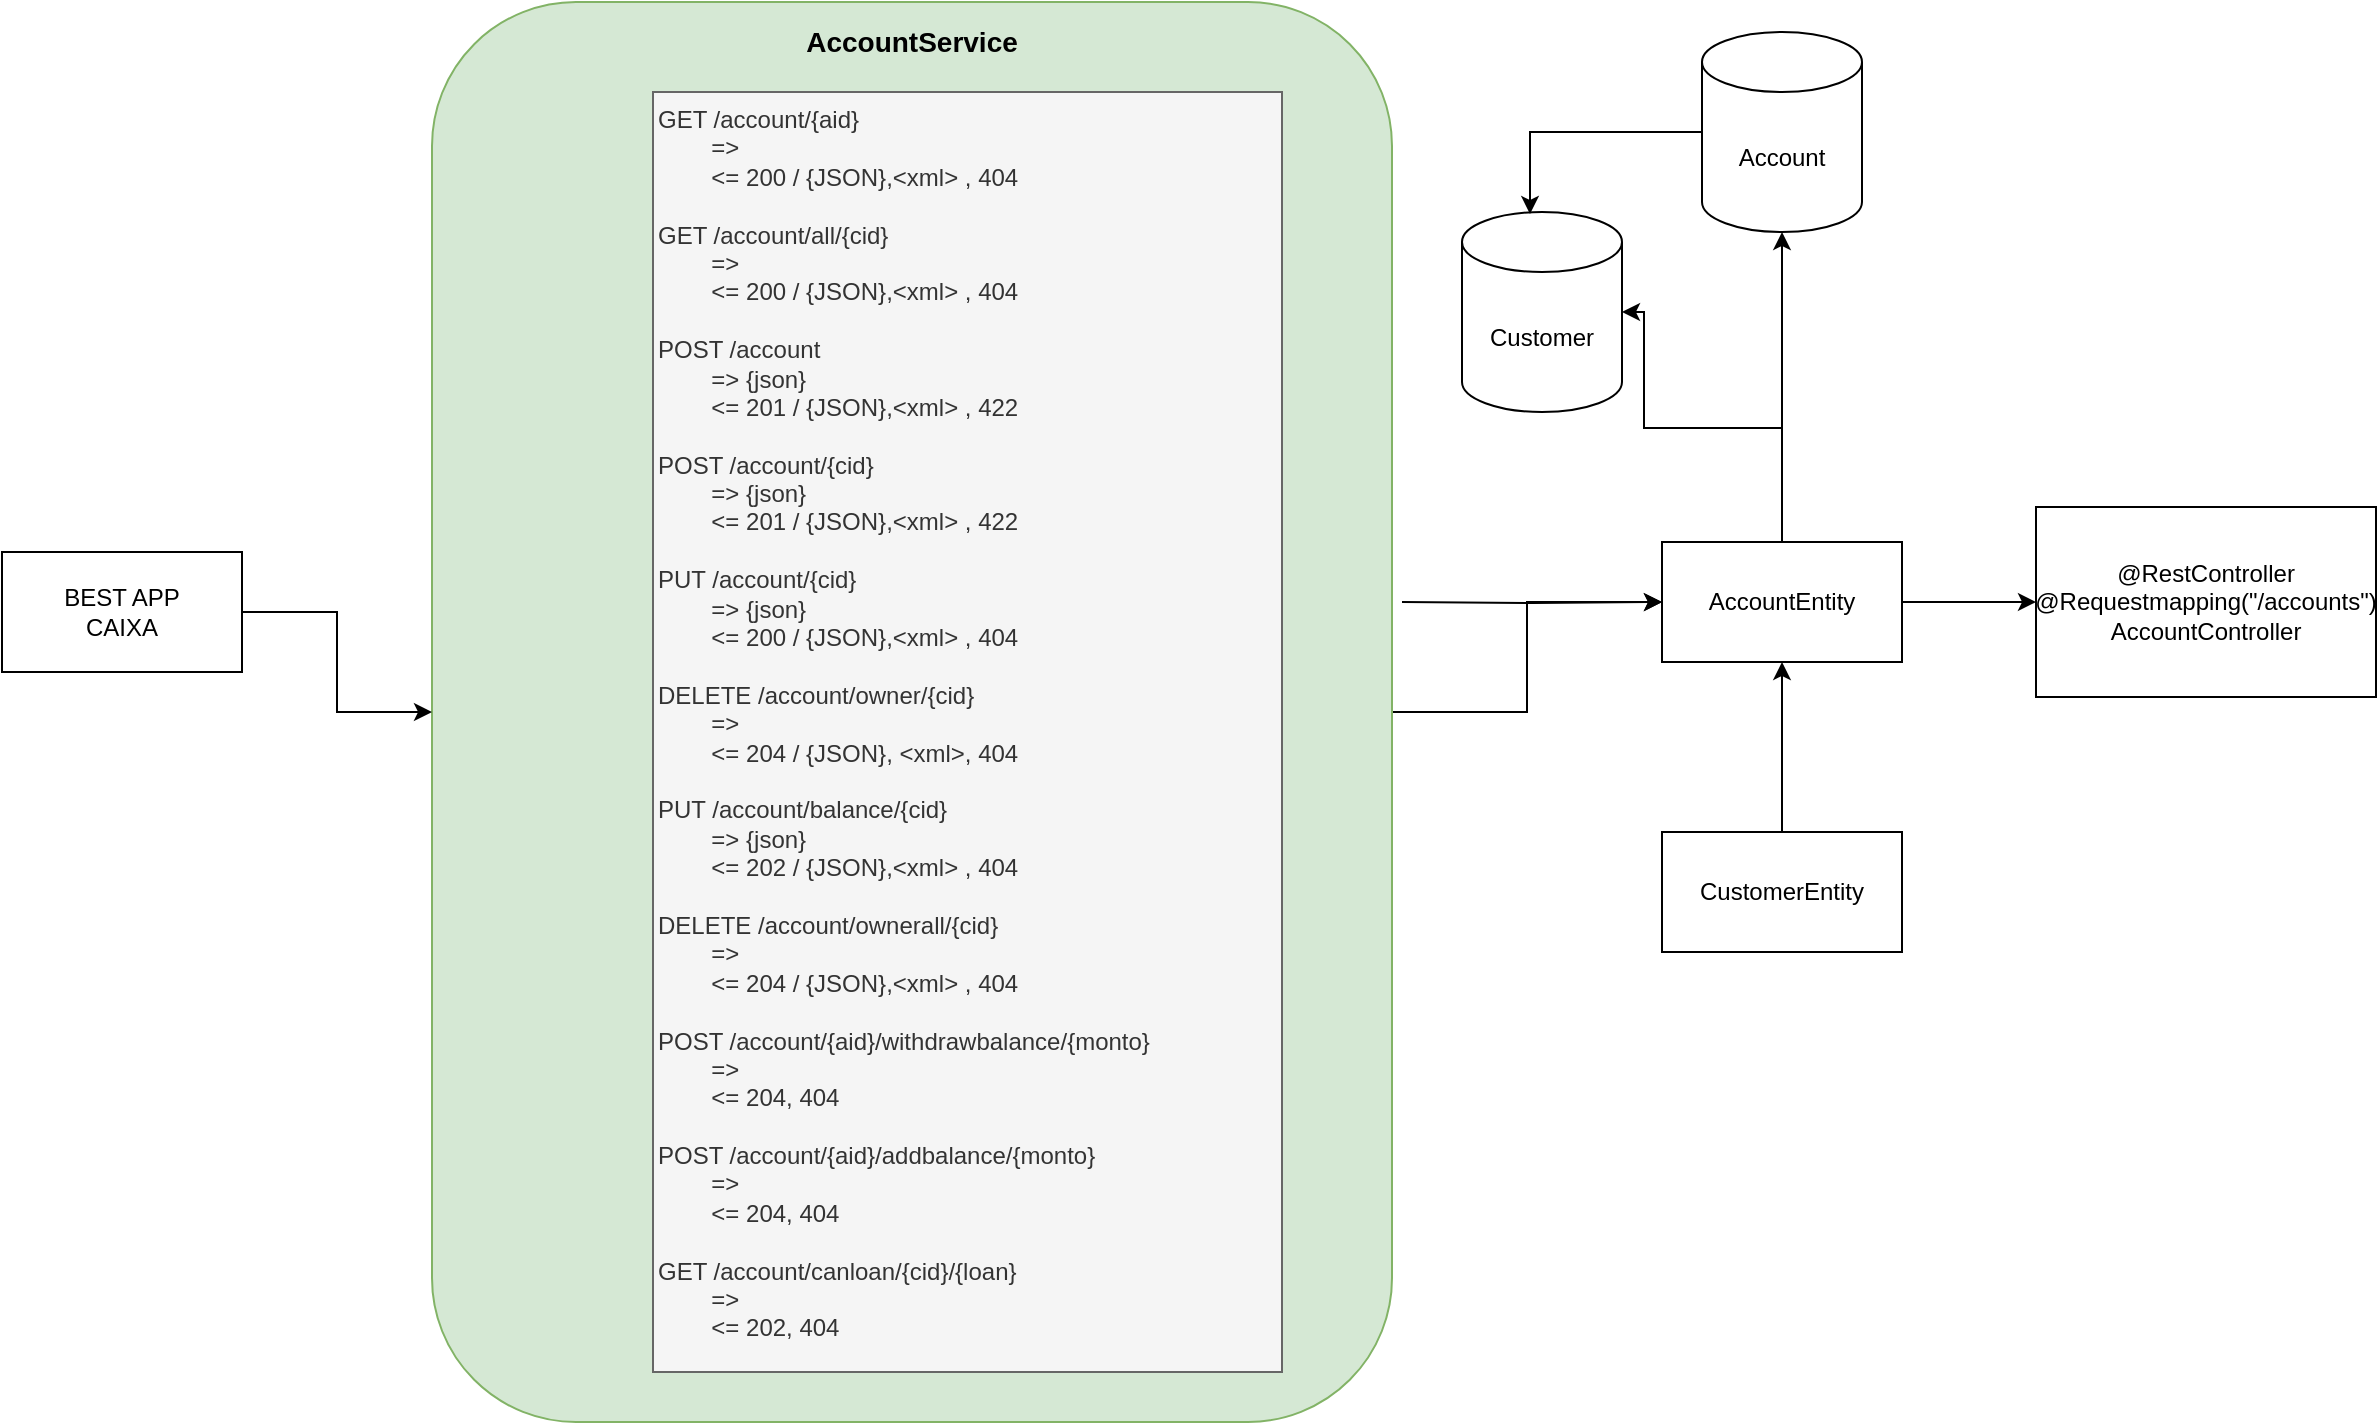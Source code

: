 <mxfile version="24.7.14">
  <diagram name="Página-1" id="QypGcchfCnO2wqxNOlAc">
    <mxGraphModel dx="1621" dy="430" grid="1" gridSize="10" guides="1" tooltips="1" connect="1" arrows="1" fold="1" page="1" pageScale="1" pageWidth="827" pageHeight="1169" math="0" shadow="0">
      <root>
        <mxCell id="0" />
        <mxCell id="1" parent="0" />
        <mxCell id="RnuHlU7zJF3KlePF6Z2l-1" value="" style="edgeStyle=orthogonalEdgeStyle;rounded=0;orthogonalLoop=1;jettySize=auto;html=1;" edge="1" parent="1" source="TnsxV82YgC-bY9s5C99P-19" target="TnsxV82YgC-bY9s5C99P-6">
          <mxGeometry relative="1" as="geometry" />
        </mxCell>
        <mxCell id="TnsxV82YgC-bY9s5C99P-19" value="" style="rounded=1;whiteSpace=wrap;html=1;rotation=90;fillColor=#d5e8d4;strokeColor=#82b366;" parent="1" vertex="1">
          <mxGeometry x="-150" y="180" width="710" height="480" as="geometry" />
        </mxCell>
        <mxCell id="TnsxV82YgC-bY9s5C99P-7" style="edgeStyle=orthogonalEdgeStyle;rounded=0;orthogonalLoop=1;jettySize=auto;html=1;entryX=0;entryY=0.5;entryDx=0;entryDy=0;" parent="1" target="TnsxV82YgC-bY9s5C99P-6" edge="1">
          <mxGeometry relative="1" as="geometry">
            <mxPoint x="450" y="365" as="sourcePoint" />
          </mxGeometry>
        </mxCell>
        <mxCell id="TnsxV82YgC-bY9s5C99P-2" value="&lt;font style=&quot;font-size: 14px;&quot;&gt;&lt;b&gt;AccountService&lt;/b&gt;&lt;/font&gt;" style="text;html=1;align=center;verticalAlign=middle;whiteSpace=wrap;rounded=0;" parent="1" vertex="1">
          <mxGeometry x="135" y="70" width="140" height="30" as="geometry" />
        </mxCell>
        <mxCell id="TnsxV82YgC-bY9s5C99P-3" value="GET /account/{aid}&amp;nbsp;&lt;div&gt;&lt;span style=&quot;white-space: pre;&quot;&gt;&#x9;&lt;/span&gt;=&amp;gt;&lt;br&gt;&lt;/div&gt;&lt;div&gt;&lt;span style=&quot;white-space: pre;&quot;&gt;&#x9;&lt;/span&gt;&amp;lt;= 200 / {JSON},&amp;lt;xml&amp;gt; , 404&lt;br&gt;&lt;/div&gt;&lt;div&gt;&lt;br&gt;&lt;/div&gt;&lt;div&gt;GET /account/all/{cid}&lt;/div&gt;&lt;div&gt;&lt;span style=&quot;white-space: pre;&quot;&gt;&#x9;&lt;/span&gt;=&amp;gt;&lt;br&gt;&lt;/div&gt;&lt;div&gt;&lt;span style=&quot;white-space: pre;&quot;&gt;&#x9;&lt;/span&gt;&lt;span style=&quot;background-color: initial;&quot;&gt;&amp;lt;= 200 / {JSON},&amp;lt;xml&amp;gt; , 404&lt;/span&gt;&lt;br&gt;&lt;/div&gt;&lt;div&gt;&lt;span style=&quot;background-color: initial;&quot;&gt;&lt;br&gt;&lt;/span&gt;&lt;/div&gt;&lt;div&gt;&lt;span style=&quot;background-color: initial;&quot;&gt;POST /account&lt;/span&gt;&lt;/div&gt;&lt;div&gt;&lt;span style=&quot;background-color: initial;&quot;&gt;&lt;span style=&quot;white-space: pre;&quot;&gt;&#x9;&lt;/span&gt;=&amp;gt; {json}&lt;br&gt;&lt;/span&gt;&lt;/div&gt;&lt;div&gt;&lt;span style=&quot;background-color: initial;&quot;&gt;&lt;span style=&quot;white-space: pre;&quot;&gt;&#x9;&lt;/span&gt;&lt;/span&gt;&lt;span style=&quot;background-color: initial;&quot;&gt;&amp;lt;= 201 / {JSON},&amp;lt;xml&amp;gt; , 422&lt;/span&gt;&lt;/div&gt;&lt;div&gt;&lt;div&gt;&lt;span style=&quot;background-color: initial;&quot;&gt;&lt;br&gt;&lt;/span&gt;&lt;/div&gt;&lt;div&gt;&lt;span style=&quot;background-color: initial;&quot;&gt;POST /account/{cid}&lt;/span&gt;&lt;/div&gt;&lt;div&gt;&lt;span style=&quot;background-color: initial;&quot;&gt;&lt;span style=&quot;white-space: pre;&quot;&gt;&#x9;&lt;/span&gt;=&amp;gt; {json}&lt;br&gt;&lt;/span&gt;&lt;/div&gt;&lt;div&gt;&lt;span style=&quot;background-color: initial;&quot;&gt;&lt;span style=&quot;white-space: pre;&quot;&gt;&#x9;&lt;/span&gt;&lt;/span&gt;&lt;span style=&quot;background-color: initial;&quot;&gt;&amp;lt;= 201 / {JSON},&amp;lt;xml&amp;gt; , 422&lt;/span&gt;&lt;/div&gt;&lt;/div&gt;&lt;div&gt;&lt;span style=&quot;background-color: initial;&quot;&gt;&lt;br&gt;&lt;/span&gt;&lt;/div&gt;&lt;div&gt;PUT /account/{cid}&lt;/div&gt;&lt;div&gt;&lt;div&gt;&lt;span style=&quot;background-color: initial;&quot;&gt;&lt;span style=&quot;white-space: pre;&quot;&gt;&#x9;&lt;/span&gt;=&amp;gt; {json}&lt;br&gt;&lt;/span&gt;&lt;/div&gt;&lt;div&gt;&lt;span style=&quot;background-color: initial;&quot;&gt;&lt;span style=&quot;white-space: pre;&quot;&gt;&#x9;&lt;/span&gt;&lt;/span&gt;&lt;span style=&quot;background-color: initial;&quot;&gt;&amp;lt;= 200 / {JSON},&amp;lt;xml&amp;gt; , 404&lt;/span&gt;&lt;/div&gt;&lt;/div&gt;&lt;div&gt;&lt;span style=&quot;background-color: initial;&quot;&gt;&lt;br&gt;&lt;/span&gt;&lt;/div&gt;&lt;div&gt;&lt;span style=&quot;background-color: initial;&quot;&gt;DELETE /account/owner/{cid}&lt;/span&gt;&lt;/div&gt;&lt;div&gt;&lt;span style=&quot;background-color: initial;&quot;&gt;&lt;span style=&quot;white-space: pre;&quot;&gt;&#x9;&lt;/span&gt;=&amp;gt;&lt;br&gt;&lt;/span&gt;&lt;/div&gt;&lt;div&gt;&lt;span style=&quot;background-color: initial;&quot;&gt;&lt;span style=&quot;white-space: pre;&quot;&gt;&#x9;&lt;/span&gt;&amp;lt;= 204 / {JSON}, &amp;lt;xml&amp;gt;, 404&lt;br&gt;&lt;/span&gt;&lt;/div&gt;&lt;div&gt;&lt;span style=&quot;background-color: initial;&quot;&gt;&lt;br&gt;&lt;/span&gt;&lt;/div&gt;&lt;div&gt;&lt;span style=&quot;background-color: initial;&quot;&gt;PUT /account/balance/{cid}&lt;/span&gt;&lt;/div&gt;&lt;div&gt;&lt;span style=&quot;background-color: initial;&quot;&gt;&lt;span style=&quot;white-space: pre;&quot;&gt;&#x9;&lt;/span&gt;=&amp;gt; {json}&lt;/span&gt;&lt;/div&gt;&lt;div&gt;&lt;span style=&quot;background-color: initial;&quot;&gt;&lt;span style=&quot;white-space: pre;&quot;&gt;&#x9;&lt;/span&gt;&lt;/span&gt;&lt;span style=&quot;background-color: initial;&quot;&gt;&amp;lt;= 202 / {JSON},&amp;lt;xml&amp;gt; , 404&lt;/span&gt;&lt;/div&gt;&lt;div&gt;&lt;span style=&quot;background-color: initial;&quot;&gt;&lt;br&gt;&lt;/span&gt;&lt;/div&gt;&lt;div&gt;&lt;span style=&quot;background-color: initial;&quot;&gt;DELETE /account/ownerall/{cid}&lt;/span&gt;&lt;/div&gt;&lt;div&gt;&lt;span style=&quot;background-color: initial;&quot;&gt;&lt;span style=&quot;white-space: pre;&quot;&gt;&#x9;&lt;/span&gt;=&amp;gt;&lt;/span&gt;&lt;/div&gt;&lt;div&gt;&lt;span style=&quot;background-color: initial;&quot;&gt;&lt;span style=&quot;white-space: pre;&quot;&gt;&#x9;&lt;/span&gt;&amp;lt;= 204 / {JSON},&amp;lt;xml&amp;gt; , 404&lt;/span&gt;&lt;/div&gt;&lt;div&gt;&lt;span style=&quot;background-color: initial;&quot;&gt;&lt;br&gt;&lt;/span&gt;&lt;/div&gt;&lt;div&gt;&lt;span style=&quot;background-color: initial;&quot;&gt;POST /account/{aid}/withdrawbalance/{monto}&lt;/span&gt;&lt;/div&gt;&lt;div&gt;&lt;span style=&quot;background-color: initial;&quot;&gt;&lt;span style=&quot;white-space: pre;&quot;&gt;&#x9;&lt;/span&gt;=&amp;gt;&lt;br&gt;&lt;/span&gt;&lt;/div&gt;&lt;div&gt;&lt;span style=&quot;background-color: initial;&quot;&gt;&lt;span style=&quot;white-space: pre;&quot;&gt;&#x9;&lt;/span&gt;&amp;lt;= 204, 404&lt;br&gt;&lt;/span&gt;&lt;/div&gt;&lt;div&gt;&lt;span style=&quot;background-color: initial;&quot;&gt;&lt;br&gt;&lt;/span&gt;&lt;/div&gt;&lt;div&gt;&lt;div&gt;&lt;span style=&quot;background-color: initial;&quot;&gt;POST /account/{aid}/addbalance/{monto}&lt;/span&gt;&lt;/div&gt;&lt;div&gt;&lt;span style=&quot;background-color: initial;&quot;&gt;&lt;span style=&quot;white-space: pre;&quot;&gt;&#x9;&lt;/span&gt;=&amp;gt;&lt;br&gt;&lt;/span&gt;&lt;/div&gt;&lt;div&gt;&lt;span style=&quot;background-color: initial;&quot;&gt;&lt;span style=&quot;white-space: pre;&quot;&gt;&#x9;&lt;/span&gt;&amp;lt;= 204, 404&lt;/span&gt;&lt;/div&gt;&lt;/div&gt;&lt;div&gt;&lt;span style=&quot;background-color: initial;&quot;&gt;&lt;br&gt;&lt;/span&gt;&lt;/div&gt;&lt;div&gt;&lt;span style=&quot;background-color: initial;&quot;&gt;GET /account/canloan/{cid}/{loan}&lt;/span&gt;&lt;/div&gt;&lt;div&gt;&lt;span style=&quot;background-color: initial;&quot;&gt;&lt;span style=&quot;white-space: pre;&quot;&gt;&#x9;&lt;/span&gt;=&amp;gt;&lt;br&gt;&lt;/span&gt;&lt;/div&gt;&lt;div&gt;&lt;span style=&quot;background-color: initial;&quot;&gt;&lt;span style=&quot;white-space: pre;&quot;&gt;&#x9;&lt;/span&gt;&amp;lt;= 202, 404&lt;br&gt;&lt;/span&gt;&lt;/div&gt;&lt;div&gt;&lt;span style=&quot;background-color: initial;&quot;&gt;&lt;br&gt;&lt;/span&gt;&lt;/div&gt;" style="text;html=1;align=left;verticalAlign=top;whiteSpace=wrap;rounded=0;fillColor=#f5f5f5;fontColor=#333333;strokeColor=#666666;" parent="1" vertex="1">
          <mxGeometry x="75.5" y="110" width="314.5" height="640" as="geometry" />
        </mxCell>
        <mxCell id="TnsxV82YgC-bY9s5C99P-20" value="" style="edgeStyle=orthogonalEdgeStyle;rounded=0;orthogonalLoop=1;jettySize=auto;html=1;" parent="1" source="TnsxV82YgC-bY9s5C99P-4" target="TnsxV82YgC-bY9s5C99P-19" edge="1">
          <mxGeometry relative="1" as="geometry" />
        </mxCell>
        <mxCell id="TnsxV82YgC-bY9s5C99P-4" value="BEST APP&lt;br&gt;CAIXA" style="rounded=0;whiteSpace=wrap;html=1;" parent="1" vertex="1">
          <mxGeometry x="-250" y="340" width="120" height="60" as="geometry" />
        </mxCell>
        <mxCell id="TnsxV82YgC-bY9s5C99P-14" style="edgeStyle=orthogonalEdgeStyle;rounded=0;orthogonalLoop=1;jettySize=auto;html=1;" parent="1" source="TnsxV82YgC-bY9s5C99P-6" target="TnsxV82YgC-bY9s5C99P-11" edge="1">
          <mxGeometry relative="1" as="geometry" />
        </mxCell>
        <mxCell id="TnsxV82YgC-bY9s5C99P-17" style="edgeStyle=orthogonalEdgeStyle;rounded=0;orthogonalLoop=1;jettySize=auto;html=1;entryX=1;entryY=0.5;entryDx=0;entryDy=0;entryPerimeter=0;" parent="1" source="TnsxV82YgC-bY9s5C99P-6" target="TnsxV82YgC-bY9s5C99P-16" edge="1">
          <mxGeometry relative="1" as="geometry">
            <mxPoint x="570" y="220" as="targetPoint" />
            <Array as="points">
              <mxPoint x="640" y="278" />
              <mxPoint x="571" y="278" />
              <mxPoint x="571" y="220" />
            </Array>
          </mxGeometry>
        </mxCell>
        <mxCell id="TnsxV82YgC-bY9s5C99P-6" value="AccountEntity" style="rounded=0;whiteSpace=wrap;html=1;" parent="1" vertex="1">
          <mxGeometry x="580" y="335" width="120" height="60" as="geometry" />
        </mxCell>
        <mxCell id="TnsxV82YgC-bY9s5C99P-8" value="Account" style="shape=cylinder3;whiteSpace=wrap;html=1;boundedLbl=1;backgroundOutline=1;size=15;" parent="1" vertex="1">
          <mxGeometry x="600" y="80" width="80" height="100" as="geometry" />
        </mxCell>
        <mxCell id="TnsxV82YgC-bY9s5C99P-10" style="edgeStyle=orthogonalEdgeStyle;rounded=0;orthogonalLoop=1;jettySize=auto;html=1;entryX=0.5;entryY=1;entryDx=0;entryDy=0;" parent="1" source="TnsxV82YgC-bY9s5C99P-9" target="TnsxV82YgC-bY9s5C99P-6" edge="1">
          <mxGeometry relative="1" as="geometry" />
        </mxCell>
        <mxCell id="TnsxV82YgC-bY9s5C99P-9" value="CustomerEntity" style="rounded=0;whiteSpace=wrap;html=1;" parent="1" vertex="1">
          <mxGeometry x="580" y="480" width="120" height="60" as="geometry" />
        </mxCell>
        <mxCell id="TnsxV82YgC-bY9s5C99P-11" value="@RestController&lt;br&gt;@Requestmapping(&quot;/accounts&quot;)&lt;div&gt;AccountController&lt;/div&gt;" style="rounded=0;whiteSpace=wrap;html=1;" parent="1" vertex="1">
          <mxGeometry x="767" y="317.5" width="170" height="95" as="geometry" />
        </mxCell>
        <mxCell id="TnsxV82YgC-bY9s5C99P-15" style="edgeStyle=orthogonalEdgeStyle;rounded=0;orthogonalLoop=1;jettySize=auto;html=1;entryX=0.5;entryY=1;entryDx=0;entryDy=0;entryPerimeter=0;" parent="1" source="TnsxV82YgC-bY9s5C99P-6" target="TnsxV82YgC-bY9s5C99P-8" edge="1">
          <mxGeometry relative="1" as="geometry" />
        </mxCell>
        <mxCell id="TnsxV82YgC-bY9s5C99P-16" value="Customer" style="shape=cylinder3;whiteSpace=wrap;html=1;boundedLbl=1;backgroundOutline=1;size=15;" parent="1" vertex="1">
          <mxGeometry x="480" y="170" width="80" height="100" as="geometry" />
        </mxCell>
        <mxCell id="TnsxV82YgC-bY9s5C99P-18" style="edgeStyle=orthogonalEdgeStyle;rounded=0;orthogonalLoop=1;jettySize=auto;html=1;entryX=0.425;entryY=0.01;entryDx=0;entryDy=0;entryPerimeter=0;" parent="1" source="TnsxV82YgC-bY9s5C99P-8" target="TnsxV82YgC-bY9s5C99P-16" edge="1">
          <mxGeometry relative="1" as="geometry" />
        </mxCell>
      </root>
    </mxGraphModel>
  </diagram>
</mxfile>
